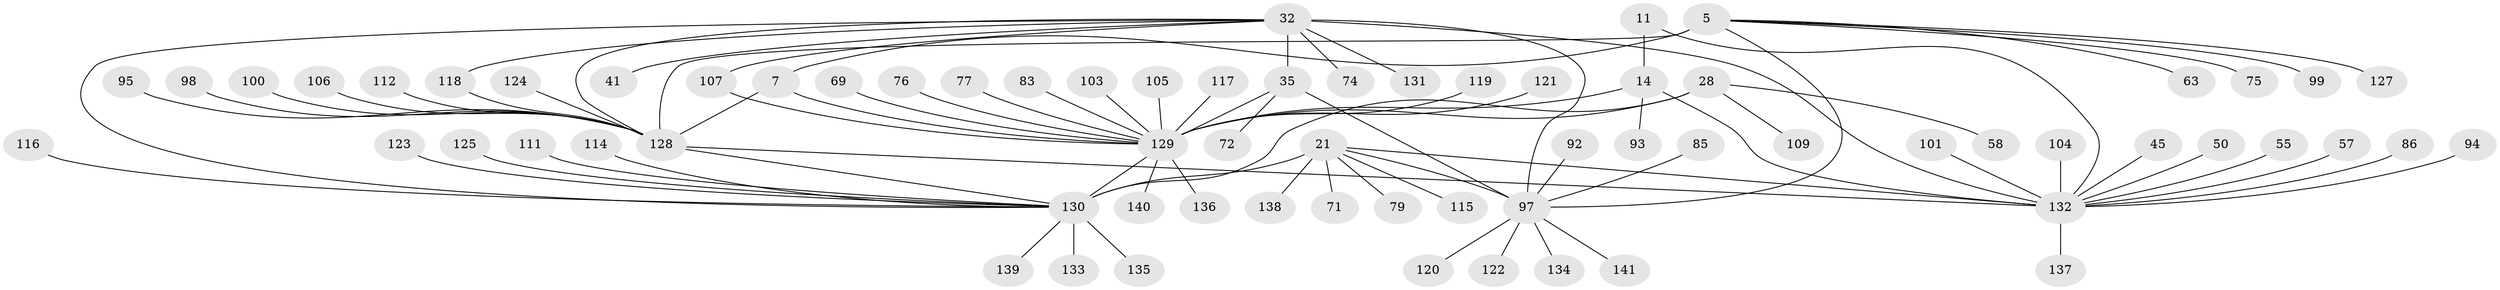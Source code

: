 // original degree distribution, {9: 0.05673758865248227, 15: 0.0070921985815602835, 8: 0.028368794326241134, 6: 0.02127659574468085, 7: 0.0425531914893617, 16: 0.0070921985815602835, 10: 0.04964539007092199, 11: 0.02127659574468085, 12: 0.014184397163120567, 2: 0.1276595744680851, 1: 0.5815602836879432, 3: 0.03546099290780142, 5: 0.0070921985815602835}
// Generated by graph-tools (version 1.1) at 2025/54/03/09/25 04:54:03]
// undirected, 70 vertices, 83 edges
graph export_dot {
graph [start="1"]
  node [color=gray90,style=filled];
  5 [super="+4"];
  7 [super="+6"];
  11 [super="+9"];
  14 [super="+13"];
  21 [super="+18"];
  28 [super="+26"];
  32 [super="+30+29"];
  35 [super="+33"];
  41;
  45;
  50;
  55;
  57;
  58;
  63;
  69;
  71;
  72;
  74;
  75;
  76;
  77 [super="+67"];
  79;
  83;
  85 [super="+36"];
  86;
  92 [super="+56+90"];
  93 [super="+89"];
  94;
  95;
  97 [super="+82+34+91+54+66+81"];
  98;
  99;
  100 [super="+80"];
  101;
  103;
  104;
  105;
  106;
  107 [super="+73"];
  109;
  111;
  112;
  114;
  115;
  116;
  117;
  118 [super="+88"];
  119;
  120;
  121;
  122 [super="+60"];
  123;
  124;
  125;
  127;
  128 [super="+64+2+70+3+59+84+87"];
  129 [super="+108+24+37+46+27+53"];
  130 [super="+126+78+110"];
  131;
  132 [super="+43+44"];
  133;
  134;
  135;
  136;
  137;
  138;
  139 [super="+113"];
  140;
  141 [super="+62"];
  5 -- 7 [weight=4];
  5 -- 63;
  5 -- 127;
  5 -- 99;
  5 -- 75;
  5 -- 128 [weight=6];
  5 -- 97;
  7 -- 128 [weight=6];
  7 -- 129;
  11 -- 14 [weight=4];
  11 -- 132 [weight=6];
  14 -- 93;
  14 -- 129;
  14 -- 132 [weight=7];
  21 -- 71;
  21 -- 138;
  21 -- 79;
  21 -- 115;
  21 -- 97 [weight=2];
  21 -- 130 [weight=12];
  21 -- 132;
  28 -- 58;
  28 -- 109;
  28 -- 129 [weight=10];
  28 -- 130;
  32 -- 35 [weight=6];
  32 -- 41;
  32 -- 131;
  32 -- 74;
  32 -- 118 [weight=2];
  32 -- 107;
  32 -- 128;
  32 -- 97 [weight=6];
  32 -- 130;
  32 -- 132 [weight=2];
  35 -- 72;
  35 -- 97 [weight=4];
  35 -- 129;
  45 -- 132;
  50 -- 132;
  55 -- 132;
  57 -- 132;
  69 -- 129;
  76 -- 129;
  77 -- 129;
  83 -- 129;
  85 -- 97;
  86 -- 132;
  92 -- 97;
  94 -- 132;
  95 -- 128;
  97 -- 134;
  97 -- 141;
  97 -- 120;
  97 -- 122;
  98 -- 128;
  100 -- 128;
  101 -- 132;
  103 -- 129;
  104 -- 132;
  105 -- 129;
  106 -- 128;
  107 -- 129;
  111 -- 130;
  112 -- 128;
  114 -- 130;
  116 -- 130;
  117 -- 129;
  118 -- 128;
  119 -- 129;
  121 -- 129;
  123 -- 130;
  124 -- 128;
  125 -- 130;
  128 -- 130;
  128 -- 132;
  129 -- 136;
  129 -- 130;
  129 -- 140;
  130 -- 133;
  130 -- 135;
  130 -- 139;
  132 -- 137;
}

